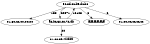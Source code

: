 digraph G {
    dpi="1000";
    size="1,1";
    "e4:8d:8c:b9:dc:b6" -> "01:80:c2:00:00:00" [ label="138" ];
    "ac:bc:32:cc:72:db" -> "e4:8d:8c:b9:dc:b6" [ label="16128" ];
    "ac:bc:32:cc:72:db" -> "01:00:5e:7f:ff:fa" [ label="20" ];
    "e4:8d:8c:b9:dc:b6" -> "ff:ff:ff:ff:ff:ff" [ label="6" ];
    "e4:8d:8c:b9:dc:b6" -> "01:00:0c:cc:cc:cc" [ label="6" ];
    "e4:8d:8c:b9:dc:b6" -> "ac:bc:32:cc:72:db" [ label="22371" ];
}